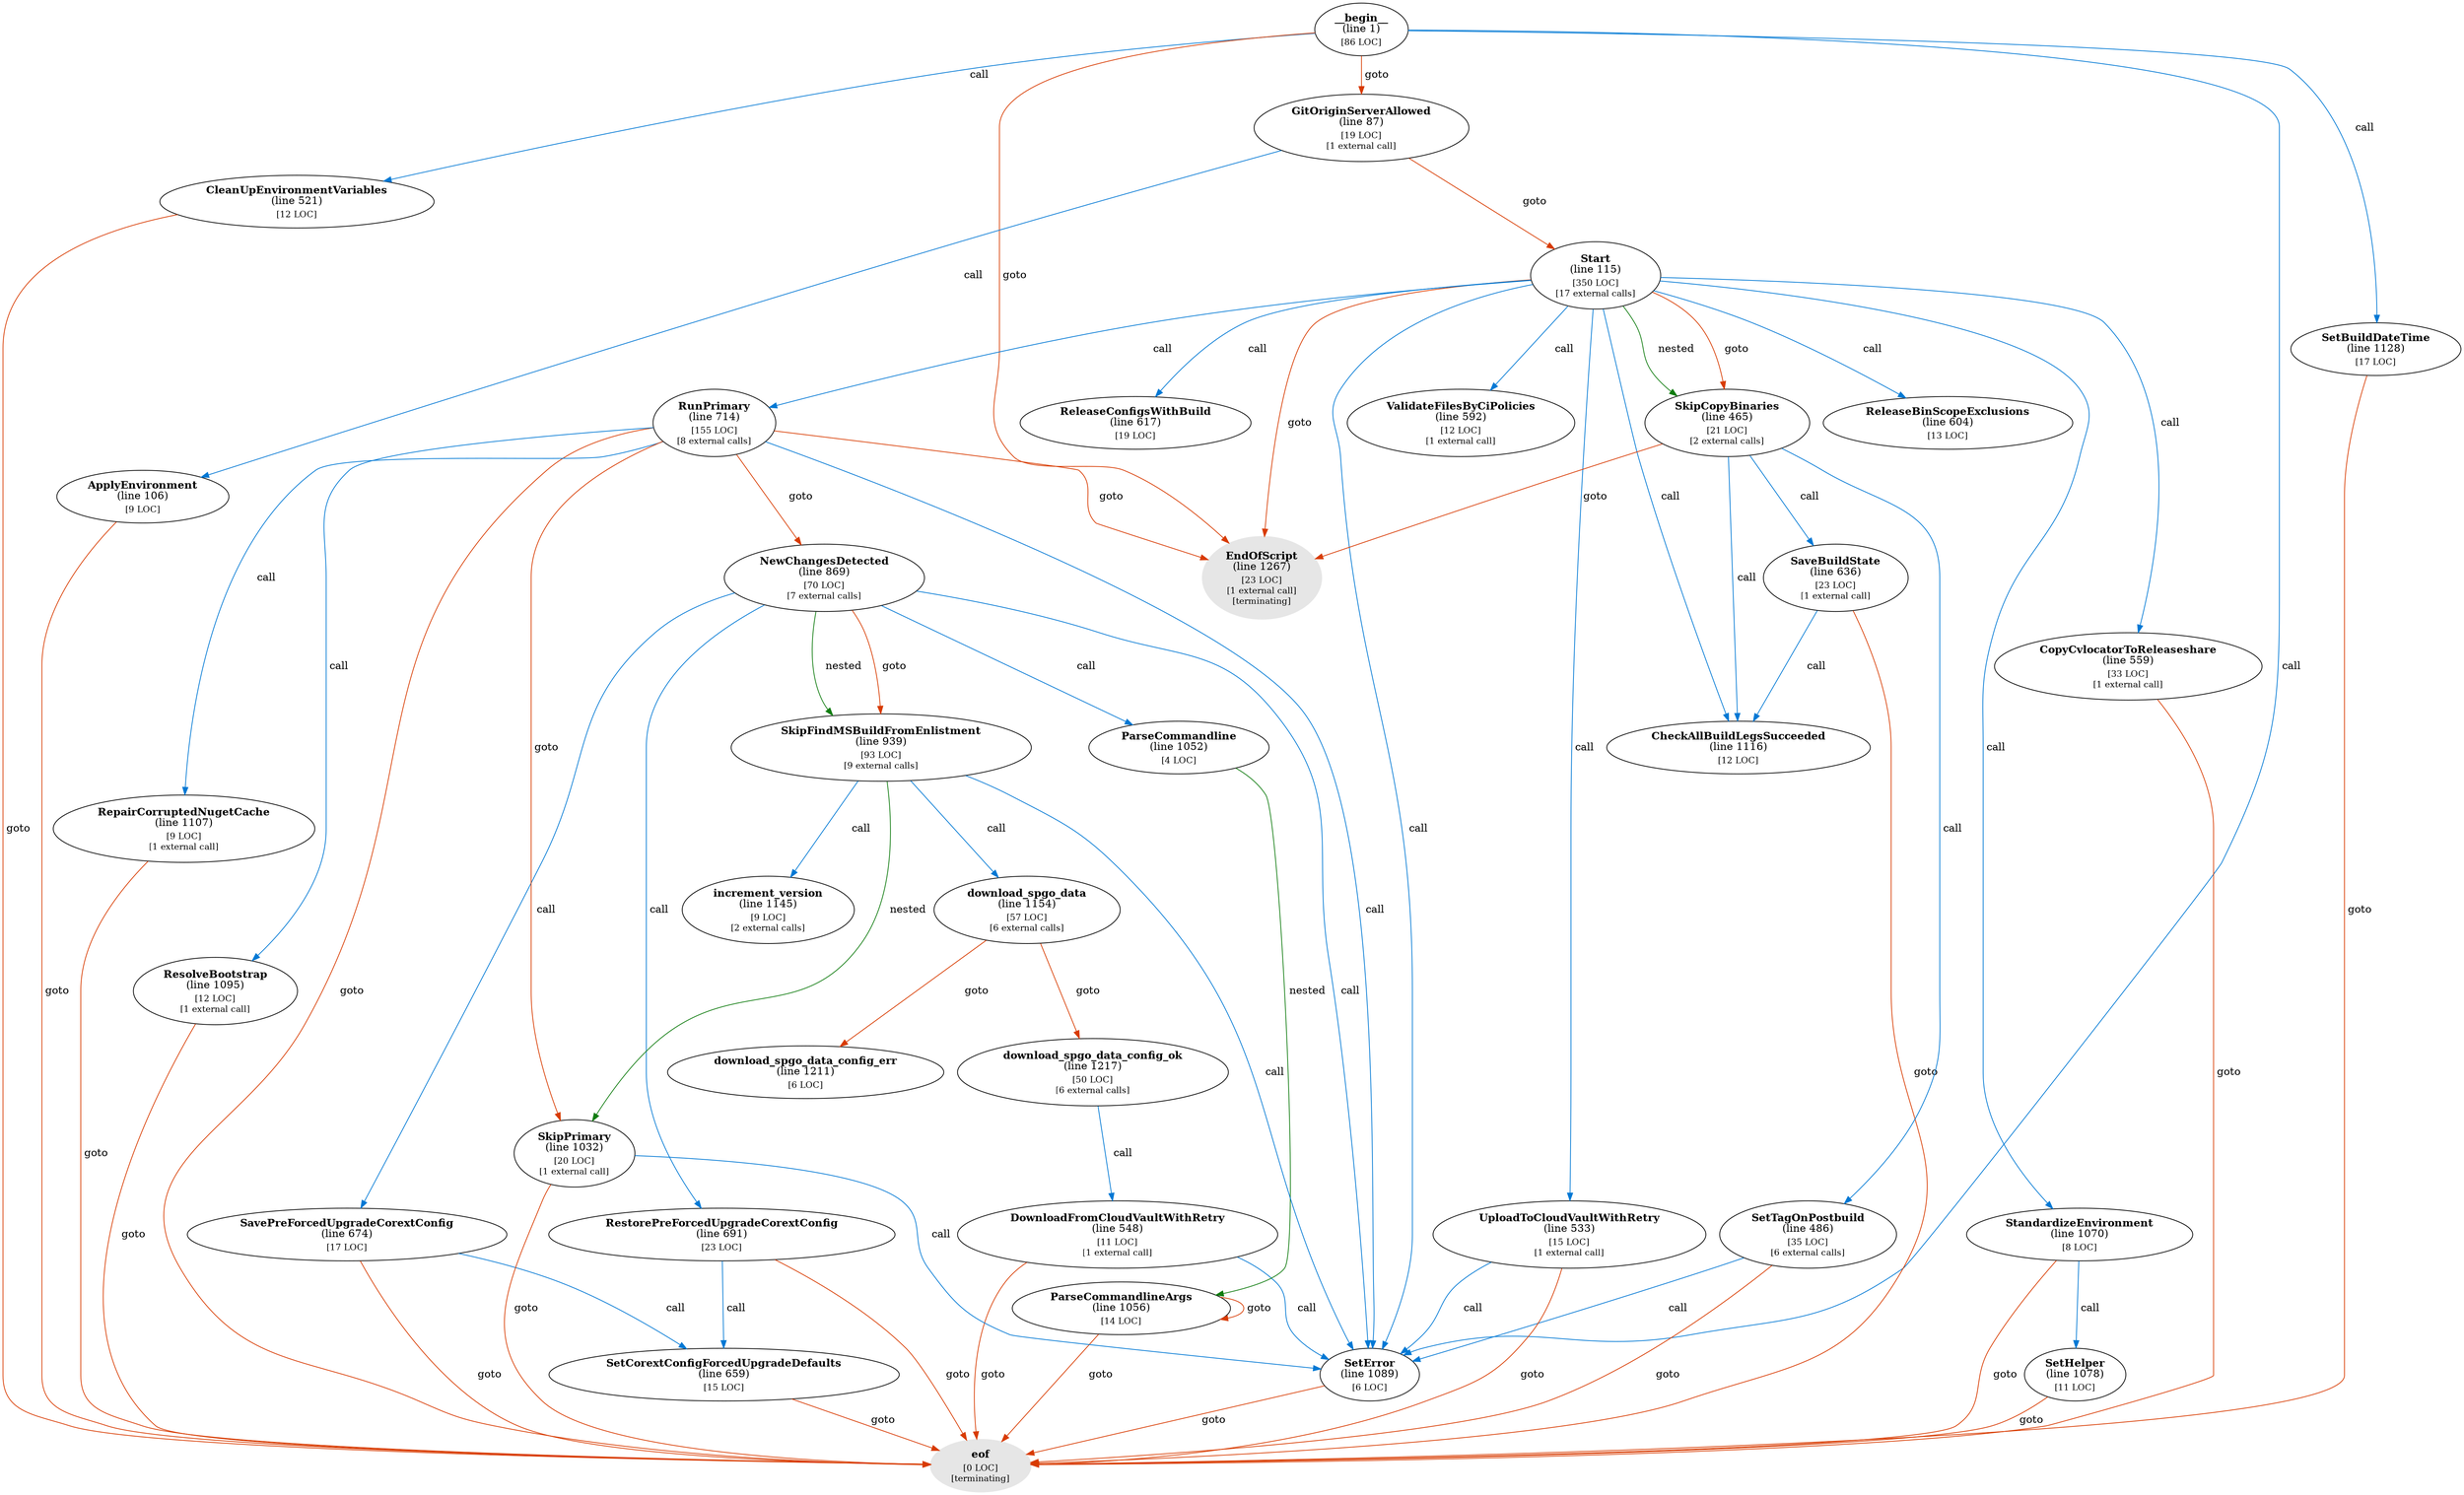 digraph g {
"__begin__" [label=<<b>__begin__</b><br/>(line 1)<br/><sub>[86 LOC]</sub>>]
"__begin__" -> "cleanupenvironmentvariables" [label=" call",color="#0078d4"]
"__begin__" -> "endofscript" [label=" goto",color="#d83b01"]
"__begin__" -> "gitoriginserverallowed" [label=" goto",color="#d83b01"]
"__begin__" -> "setbuilddatetime" [label=" call",color="#0078d4"]
"__begin__" -> "seterror" [label=" call",color="#0078d4"]
"applyenvironment" [label=<<b>ApplyEnvironment</b><br/>(line 106)<br/><sub>[9 LOC]</sub>>]
"applyenvironment" -> "eof" [label=" goto",color="#d83b01"]
"checkallbuildlegssucceeded" [label=<<b>CheckAllBuildLegsSucceeded</b><br/>(line 1116)<br/><sub>[12 LOC]</sub>>]
"cleanupenvironmentvariables" [label=<<b>CleanUpEnvironmentVariables</b><br/>(line 521)<br/><sub>[12 LOC]</sub>>]
"cleanupenvironmentvariables" -> "eof" [label=" goto",color="#d83b01"]
"copycvlocatortoreleaseshare" [label=<<b>CopyCvlocatorToReleaseshare</b><br/>(line 559)<br/><sub>[33 LOC]</sub><br/><sub>[1 external call]</sub>>]
"copycvlocatortoreleaseshare" -> "eof" [label=" goto",color="#d83b01"]
"download_spgo_data" [label=<<b>download_spgo_data</b><br/>(line 1154)<br/><sub>[57 LOC]</sub><br/><sub>[6 external calls]</sub>>]
"download_spgo_data" -> "download_spgo_data_config_err" [label=" goto",color="#d83b01"]
"download_spgo_data" -> "download_spgo_data_config_ok" [label=" goto",color="#d83b01"]
"download_spgo_data_config_err" [label=<<b>download_spgo_data_config_err</b><br/>(line 1211)<br/><sub>[6 LOC]</sub>>]
"download_spgo_data_config_ok" [label=<<b>download_spgo_data_config_ok</b><br/>(line 1217)<br/><sub>[50 LOC]</sub><br/><sub>[6 external calls]</sub>>]
"download_spgo_data_config_ok" -> "downloadfromcloudvaultwithretry" [label=" call",color="#0078d4"]
"downloadfromcloudvaultwithretry" [label=<<b>DownloadFromCloudVaultWithRetry</b><br/>(line 548)<br/><sub>[11 LOC]</sub><br/><sub>[1 external call]</sub>>]
"downloadfromcloudvaultwithretry" -> "eof" [label=" goto",color="#d83b01"]
"downloadfromcloudvaultwithretry" -> "seterror" [label=" call",color="#0078d4"]
"endofscript" [color="#e6e6e6",style=filled,label=<<b>EndOfScript</b><br/>(line 1267)<br/><sub>[23 LOC]</sub><br/><sub>[1 external call]</sub><br/><sub>[terminating]</sub>>]
"eof" [color="#e6e6e6",style=filled,label=<<b>eof</b><br/><sub>[0 LOC]</sub><br/><sub>[terminating]</sub>>]
"gitoriginserverallowed" [label=<<b>GitOriginServerAllowed</b><br/>(line 87)<br/><sub>[19 LOC]</sub><br/><sub>[1 external call]</sub>>]
"gitoriginserverallowed" -> "applyenvironment" [label=" call",color="#0078d4"]
"gitoriginserverallowed" -> "start" [label=" goto",color="#d83b01"]
"increment_version" [label=<<b>increment_version</b><br/>(line 1145)<br/><sub>[9 LOC]</sub><br/><sub>[2 external calls]</sub>>]
"newchangesdetected" [label=<<b>NewChangesDetected</b><br/>(line 869)<br/><sub>[70 LOC]</sub><br/><sub>[7 external calls]</sub>>]
"newchangesdetected" -> "parsecommandline" [label=" call",color="#0078d4"]
"newchangesdetected" -> "restorepreforcedupgradecorextconfig" [label=" call",color="#0078d4"]
"newchangesdetected" -> "savepreforcedupgradecorextconfig" [label=" call",color="#0078d4"]
"newchangesdetected" -> "seterror" [label=" call",color="#0078d4"]
"newchangesdetected" -> "skipfindmsbuildfromenlistment" [label=" goto",color="#d83b01"]
"newchangesdetected" -> "skipfindmsbuildfromenlistment" [label=" nested",color="#107c10"]
"parsecommandline" [label=<<b>ParseCommandline</b><br/>(line 1052)<br/><sub>[4 LOC]</sub>>]
"parsecommandline" -> "parsecommandlineargs" [label=" nested",color="#107c10"]
"parsecommandlineargs" [label=<<b>ParseCommandlineArgs</b><br/>(line 1056)<br/><sub>[14 LOC]</sub>>]
"parsecommandlineargs" -> "eof" [label=" goto",color="#d83b01"]
"parsecommandlineargs" -> "parsecommandlineargs" [label=" goto",color="#d83b01"]
"releasebinscopeexclusions" [label=<<b>ReleaseBinScopeExclusions</b><br/>(line 604)<br/><sub>[13 LOC]</sub>>]
"releaseconfigswithbuild" [label=<<b>ReleaseConfigsWithBuild</b><br/>(line 617)<br/><sub>[19 LOC]</sub>>]
"repaircorruptednugetcache" [label=<<b>RepairCorruptedNugetCache</b><br/>(line 1107)<br/><sub>[9 LOC]</sub><br/><sub>[1 external call]</sub>>]
"repaircorruptednugetcache" -> "eof" [label=" goto",color="#d83b01"]
"resolvebootstrap" [label=<<b>ResolveBootstrap</b><br/>(line 1095)<br/><sub>[12 LOC]</sub><br/><sub>[1 external call]</sub>>]
"resolvebootstrap" -> "eof" [label=" goto",color="#d83b01"]
"restorepreforcedupgradecorextconfig" [label=<<b>RestorePreForcedUpgradeCorextConfig</b><br/>(line 691)<br/><sub>[23 LOC]</sub>>]
"restorepreforcedupgradecorextconfig" -> "eof" [label=" goto",color="#d83b01"]
"restorepreforcedupgradecorextconfig" -> "setcorextconfigforcedupgradedefaults" [label=" call",color="#0078d4"]
"runprimary" [label=<<b>RunPrimary</b><br/>(line 714)<br/><sub>[155 LOC]</sub><br/><sub>[8 external calls]</sub>>]
"runprimary" -> "endofscript" [label=" goto",color="#d83b01"]
"runprimary" -> "eof" [label=" goto",color="#d83b01"]
"runprimary" -> "newchangesdetected" [label=" goto",color="#d83b01"]
"runprimary" -> "repaircorruptednugetcache" [label=" call",color="#0078d4"]
"runprimary" -> "resolvebootstrap" [label=" call",color="#0078d4"]
"runprimary" -> "seterror" [label=" call",color="#0078d4"]
"runprimary" -> "skipprimary" [label=" goto",color="#d83b01"]
"savebuildstate" [label=<<b>SaveBuildState</b><br/>(line 636)<br/><sub>[23 LOC]</sub><br/><sub>[1 external call]</sub>>]
"savebuildstate" -> "checkallbuildlegssucceeded" [label=" call",color="#0078d4"]
"savebuildstate" -> "eof" [label=" goto",color="#d83b01"]
"savepreforcedupgradecorextconfig" [label=<<b>SavePreForcedUpgradeCorextConfig</b><br/>(line 674)<br/><sub>[17 LOC]</sub>>]
"savepreforcedupgradecorextconfig" -> "eof" [label=" goto",color="#d83b01"]
"savepreforcedupgradecorextconfig" -> "setcorextconfigforcedupgradedefaults" [label=" call",color="#0078d4"]
"setbuilddatetime" [label=<<b>SetBuildDateTime</b><br/>(line 1128)<br/><sub>[17 LOC]</sub>>]
"setbuilddatetime" -> "eof" [label=" goto",color="#d83b01"]
"setcorextconfigforcedupgradedefaults" [label=<<b>SetCorextConfigForcedUpgradeDefaults</b><br/>(line 659)<br/><sub>[15 LOC]</sub>>]
"setcorextconfigforcedupgradedefaults" -> "eof" [label=" goto",color="#d83b01"]
"seterror" [label=<<b>SetError</b><br/>(line 1089)<br/><sub>[6 LOC]</sub>>]
"seterror" -> "eof" [label=" goto",color="#d83b01"]
"sethelper" [label=<<b>SetHelper</b><br/>(line 1078)<br/><sub>[11 LOC]</sub>>]
"sethelper" -> "eof" [label=" goto",color="#d83b01"]
"settagonpostbuild" [label=<<b>SetTagOnPostbuild</b><br/>(line 486)<br/><sub>[35 LOC]</sub><br/><sub>[6 external calls]</sub>>]
"settagonpostbuild" -> "eof" [label=" goto",color="#d83b01"]
"settagonpostbuild" -> "seterror" [label=" call",color="#0078d4"]
"skipcopybinaries" [label=<<b>SkipCopyBinaries</b><br/>(line 465)<br/><sub>[21 LOC]</sub><br/><sub>[2 external calls]</sub>>]
"skipcopybinaries" -> "checkallbuildlegssucceeded" [label=" call",color="#0078d4"]
"skipcopybinaries" -> "endofscript" [label=" goto",color="#d83b01"]
"skipcopybinaries" -> "savebuildstate" [label=" call",color="#0078d4"]
"skipcopybinaries" -> "settagonpostbuild" [label=" call",color="#0078d4"]
"skipfindmsbuildfromenlistment" [label=<<b>SkipFindMSBuildFromEnlistment</b><br/>(line 939)<br/><sub>[93 LOC]</sub><br/><sub>[9 external calls]</sub>>]
"skipfindmsbuildfromenlistment" -> "download_spgo_data" [label=" call",color="#0078d4"]
"skipfindmsbuildfromenlistment" -> "increment_version" [label=" call",color="#0078d4"]
"skipfindmsbuildfromenlistment" -> "seterror" [label=" call",color="#0078d4"]
"skipfindmsbuildfromenlistment" -> "skipprimary" [label=" nested",color="#107c10"]
"skipprimary" [label=<<b>SkipPrimary</b><br/>(line 1032)<br/><sub>[20 LOC]</sub><br/><sub>[1 external call]</sub>>]
"skipprimary" -> "eof" [label=" goto",color="#d83b01"]
"skipprimary" -> "seterror" [label=" call",color="#0078d4"]
"standardizeenvironment" [label=<<b>StandardizeEnvironment</b><br/>(line 1070)<br/><sub>[8 LOC]</sub>>]
"standardizeenvironment" -> "eof" [label=" goto",color="#d83b01"]
"standardizeenvironment" -> "sethelper" [label=" call",color="#0078d4"]
"start" [label=<<b>Start</b><br/>(line 115)<br/><sub>[350 LOC]</sub><br/><sub>[17 external calls]</sub>>]
"start" -> "checkallbuildlegssucceeded" [label=" call",color="#0078d4"]
"start" -> "copycvlocatortoreleaseshare" [label=" call",color="#0078d4"]
"start" -> "endofscript" [label=" goto",color="#d83b01"]
"start" -> "releasebinscopeexclusions" [label=" call",color="#0078d4"]
"start" -> "releaseconfigswithbuild" [label=" call",color="#0078d4"]
"start" -> "runprimary" [label=" call",color="#0078d4"]
"start" -> "seterror" [label=" call",color="#0078d4"]
"start" -> "skipcopybinaries" [label=" goto",color="#d83b01"]
"start" -> "skipcopybinaries" [label=" nested",color="#107c10"]
"start" -> "standardizeenvironment" [label=" call",color="#0078d4"]
"start" -> "uploadtocloudvaultwithretry" [label=" call",color="#0078d4"]
"start" -> "validatefilesbycipolicies" [label=" call",color="#0078d4"]
"uploadtocloudvaultwithretry" [label=<<b>UploadToCloudVaultWithRetry</b><br/>(line 533)<br/><sub>[15 LOC]</sub><br/><sub>[1 external call]</sub>>]
"uploadtocloudvaultwithretry" -> "eof" [label=" goto",color="#d83b01"]
"uploadtocloudvaultwithretry" -> "seterror" [label=" call",color="#0078d4"]
"validatefilesbycipolicies" [label=<<b>ValidateFilesByCiPolicies</b><br/>(line 592)<br/><sub>[12 LOC]</sub><br/><sub>[1 external call]</sub>>]
}
